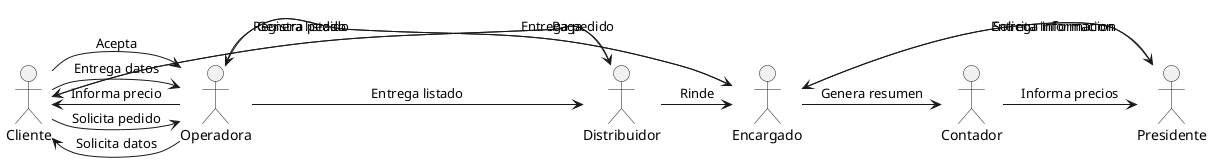 @startuml Colaboraciones
    allow_mixing
    actor Cliente
    actor Operadora
    actor Distribuidor
    actor Encargado
    actor Contador
    actor Presidente
    Cliente -> Operadora : Solicita pedido
    Operadora -> Cliente : Solicita datos
    Cliente -> Operadora : Entrega datos
    Operadora -> Cliente : Informa precio
    Cliente -> Operadora : Acepta
    Operadora -> Encargado : Registra pedido
    Encargado -> Operadora : Genera listado
    Operadora -> Distribuidor : Entrega listado
    Distribuidor -> Cliente : Entrega pedido
    Cliente -> Distribuidor : Paga
    Distribuidor -> Encargado : Rinde
    Encargado -> Contador : Genera resumen
    Contador -> Presidente : Informa precios
    Presidente -> Encargado : Solicita informacion
    Encargado -> Presidente : Entrega informacion
@enduml